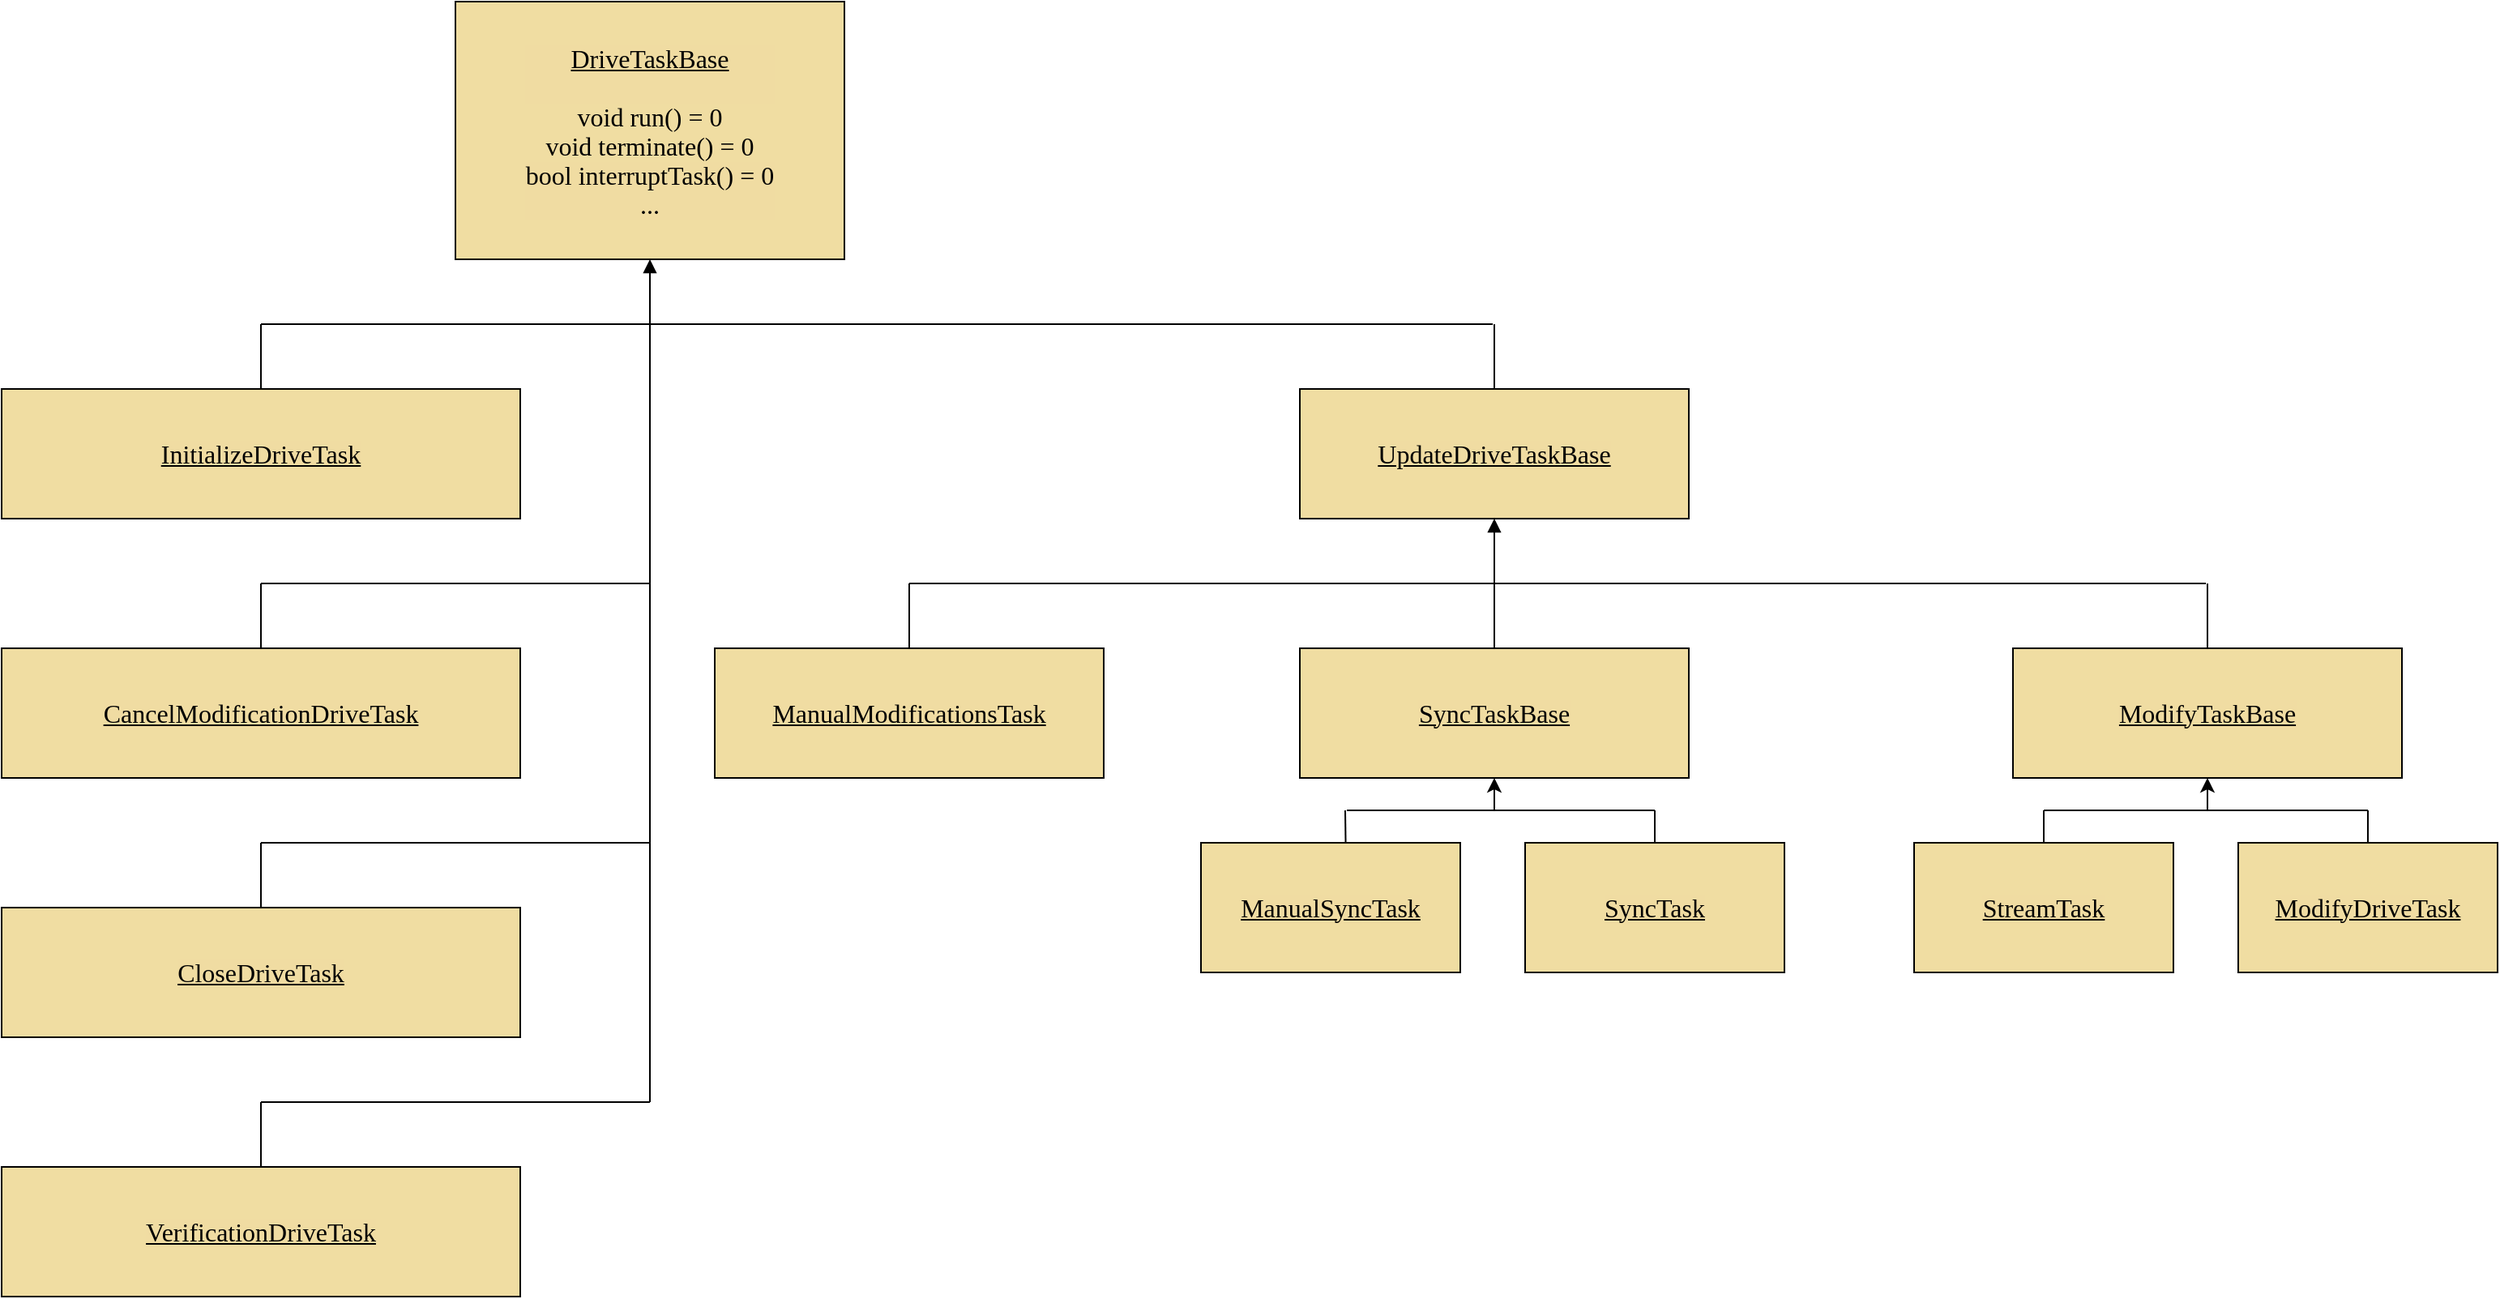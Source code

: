 <mxfile version="15.7.3" type="device"><diagram id="AzDccDtalrTE5KUaGk6o" name="Page-1"><mxGraphModel dx="1106" dy="952" grid="1" gridSize="10" guides="1" tooltips="1" connect="1" arrows="1" fold="1" page="1" pageScale="1" pageWidth="827" pageHeight="1169" math="0" shadow="0"><root><mxCell id="0"/><mxCell id="1" parent="0"/><mxCell id="iAK_bGaY-rdjvQ70K4-E-2" value="" style="edgeStyle=orthogonalEdgeStyle;rounded=0;orthogonalLoop=1;jettySize=auto;html=1;" parent="1" edge="1"><mxGeometry relative="1" as="geometry"><mxPoint x="400" y="359" as="targetPoint"/></mxGeometry></mxCell><mxCell id="iAK_bGaY-rdjvQ70K4-E-3" value="&lt;p class=&quot;p1&quot; style=&quot;margin: 0px ; font-stretch: normal ; font-size: 16px ; line-height: normal ; font-family: &amp;#34;monaco&amp;#34; ; background-color: rgb(240 , 220 , 162)&quot;&gt;&lt;u&gt;DriveTaskBase&lt;br&gt;&lt;br&gt;&lt;/u&gt;&lt;/p&gt;&lt;p class=&quot;p1&quot; style=&quot;margin: 0px ; font-stretch: normal ; font-size: 16px ; line-height: normal ; font-family: &amp;#34;monaco&amp;#34;&quot;&gt;&lt;span style=&quot;background-color: rgb(240 , 221 , 162)&quot;&gt;&lt;span class=&quot;s2&quot;&gt;void run&lt;/span&gt;&lt;span class=&quot;s1&quot;&gt;() = 0&lt;/span&gt;&lt;/span&gt;&lt;/p&gt;&lt;p class=&quot;p3&quot; style=&quot;margin: 0px ; font-stretch: normal ; font-size: 16px ; line-height: normal ; font-family: &amp;#34;monaco&amp;#34;&quot;&gt;&lt;span style=&quot;background-color: rgb(240 , 221 , 162)&quot;&gt;&lt;span class=&quot;s4&quot;&gt;void&amp;nbsp;&lt;/span&gt;&lt;span class=&quot;s2&quot;&gt;terminate&lt;/span&gt;() = 0&lt;/span&gt;&lt;br&gt;&lt;/p&gt;&lt;p class=&quot;p1&quot; style=&quot;margin: 0px ; font-stretch: normal ; font-size: 16px ; line-height: normal ; font-family: &amp;#34;monaco&amp;#34; ; background-color: rgb(240 , 220 , 162)&quot;&gt;&lt;span class=&quot;s1&quot;&gt;bool&lt;/span&gt;&lt;span class=&quot;s2&quot;&gt; &lt;/span&gt;&lt;span class=&quot;s3&quot;&gt;interruptTask&lt;/span&gt;&lt;span class=&quot;s2&quot;&gt;() = 0&lt;br&gt;...&lt;/span&gt;&lt;/p&gt;" style="rounded=0;whiteSpace=wrap;html=1;fillColor=#F0DDA2;" parent="1" vertex="1"><mxGeometry x="280" y="81" width="240" height="159" as="geometry"/></mxCell><mxCell id="iAK_bGaY-rdjvQ70K4-E-6" value="&lt;p class=&quot;p1&quot; style=&quot;margin: 0px ; font-stretch: normal ; font-size: 16px ; line-height: normal ; font-family: &amp;#34;monaco&amp;#34; ; background-color: rgb(240 , 220 , 162)&quot;&gt;&lt;u&gt;InitializeDriveTask&lt;/u&gt;&lt;br&gt;&lt;/p&gt;" style="rounded=0;whiteSpace=wrap;html=1;fillColor=#F0DDA2;" parent="1" vertex="1"><mxGeometry y="320" width="320" height="80" as="geometry"/></mxCell><mxCell id="iAK_bGaY-rdjvQ70K4-E-8" value="" style="endArrow=block;html=1;rounded=0;fontColor=#000000;entryX=0.5;entryY=1;entryDx=0;entryDy=0;endFill=1;" parent="1" target="iAK_bGaY-rdjvQ70K4-E-3" edge="1"><mxGeometry width="50" height="50" relative="1" as="geometry"><mxPoint x="400" y="280" as="sourcePoint"/><mxPoint x="430" y="260" as="targetPoint"/></mxGeometry></mxCell><mxCell id="iAK_bGaY-rdjvQ70K4-E-9" value="" style="endArrow=none;html=1;rounded=0;fontColor=#000000;" parent="1" edge="1"><mxGeometry width="50" height="50" relative="1" as="geometry"><mxPoint x="160" y="280" as="sourcePoint"/><mxPoint x="920" y="280" as="targetPoint"/></mxGeometry></mxCell><mxCell id="iAK_bGaY-rdjvQ70K4-E-10" value="" style="endArrow=none;html=1;rounded=0;fontColor=#000000;exitX=0.5;exitY=0;exitDx=0;exitDy=0;" parent="1" source="iAK_bGaY-rdjvQ70K4-E-6" edge="1"><mxGeometry width="50" height="50" relative="1" as="geometry"><mxPoint x="230" y="460" as="sourcePoint"/><mxPoint x="160" y="280" as="targetPoint"/></mxGeometry></mxCell><mxCell id="iAK_bGaY-rdjvQ70K4-E-11" value="" style="endArrow=none;html=1;rounded=0;fontColor=#000000;" parent="1" edge="1"><mxGeometry width="50" height="50" relative="1" as="geometry"><mxPoint x="400" y="760" as="sourcePoint"/><mxPoint x="400" y="280" as="targetPoint"/></mxGeometry></mxCell><mxCell id="iAK_bGaY-rdjvQ70K4-E-12" value="&lt;p class=&quot;p1&quot; style=&quot;margin: 0px ; font-stretch: normal ; font-size: 16px ; line-height: normal ; font-family: &amp;#34;monaco&amp;#34; ; background-color: rgb(240 , 220 , 162)&quot;&gt;&lt;u&gt;CancelModificationDriveTask&lt;/u&gt;&lt;br&gt;&lt;/p&gt;" style="rounded=0;whiteSpace=wrap;html=1;fillColor=#F0DDA2;" parent="1" vertex="1"><mxGeometry y="480" width="320" height="80" as="geometry"/></mxCell><mxCell id="iAK_bGaY-rdjvQ70K4-E-13" value="" style="endArrow=none;html=1;rounded=0;fontColor=#000000;exitX=0.5;exitY=0;exitDx=0;exitDy=0;" parent="1" source="iAK_bGaY-rdjvQ70K4-E-12" edge="1"><mxGeometry width="50" height="50" relative="1" as="geometry"><mxPoint x="170" y="470" as="sourcePoint"/><mxPoint x="160" y="440" as="targetPoint"/></mxGeometry></mxCell><mxCell id="iAK_bGaY-rdjvQ70K4-E-14" value="" style="endArrow=none;html=1;rounded=0;fontColor=#000000;" parent="1" edge="1"><mxGeometry width="50" height="50" relative="1" as="geometry"><mxPoint x="160" y="440" as="sourcePoint"/><mxPoint x="400" y="440" as="targetPoint"/></mxGeometry></mxCell><mxCell id="iAK_bGaY-rdjvQ70K4-E-15" value="&lt;p class=&quot;p1&quot; style=&quot;margin: 0px ; font-stretch: normal ; font-size: 16px ; line-height: normal ; font-family: &amp;#34;monaco&amp;#34; ; background-color: rgb(240 , 220 , 162)&quot;&gt;&lt;u&gt;CloseDriveTask&lt;/u&gt;&lt;br&gt;&lt;/p&gt;" style="rounded=0;whiteSpace=wrap;html=1;fillColor=#F0DDA2;" parent="1" vertex="1"><mxGeometry y="640" width="320" height="80" as="geometry"/></mxCell><mxCell id="iAK_bGaY-rdjvQ70K4-E-16" value="" style="endArrow=none;html=1;rounded=0;fontColor=#000000;exitX=0.5;exitY=0;exitDx=0;exitDy=0;" parent="1" source="iAK_bGaY-rdjvQ70K4-E-15" edge="1"><mxGeometry width="50" height="50" relative="1" as="geometry"><mxPoint x="180" y="640" as="sourcePoint"/><mxPoint x="160" y="600" as="targetPoint"/></mxGeometry></mxCell><mxCell id="iAK_bGaY-rdjvQ70K4-E-17" value="" style="endArrow=none;html=1;rounded=0;fontColor=#000000;" parent="1" edge="1"><mxGeometry width="50" height="50" relative="1" as="geometry"><mxPoint x="160" y="600" as="sourcePoint"/><mxPoint x="400" y="600" as="targetPoint"/></mxGeometry></mxCell><mxCell id="iAK_bGaY-rdjvQ70K4-E-18" value="&lt;p class=&quot;p1&quot; style=&quot;margin: 0px ; font-stretch: normal ; font-size: 16px ; line-height: normal ; font-family: &amp;#34;monaco&amp;#34; ; background-color: rgb(240 , 220 , 162)&quot;&gt;&lt;u&gt;VerificationDriveTask&lt;/u&gt;&lt;br&gt;&lt;/p&gt;" style="rounded=0;whiteSpace=wrap;html=1;fillColor=#F0DDA2;" parent="1" vertex="1"><mxGeometry y="800" width="320" height="80" as="geometry"/></mxCell><mxCell id="iAK_bGaY-rdjvQ70K4-E-19" value="" style="endArrow=none;html=1;rounded=0;fontColor=#000000;exitX=0.5;exitY=0;exitDx=0;exitDy=0;" parent="1" source="iAK_bGaY-rdjvQ70K4-E-18" edge="1"><mxGeometry width="50" height="50" relative="1" as="geometry"><mxPoint x="420" y="760" as="sourcePoint"/><mxPoint x="160" y="760" as="targetPoint"/></mxGeometry></mxCell><mxCell id="iAK_bGaY-rdjvQ70K4-E-20" value="" style="endArrow=none;html=1;rounded=0;fontColor=#000000;" parent="1" edge="1"><mxGeometry width="50" height="50" relative="1" as="geometry"><mxPoint x="160" y="760" as="sourcePoint"/><mxPoint x="400" y="760" as="targetPoint"/></mxGeometry></mxCell><mxCell id="iAK_bGaY-rdjvQ70K4-E-21" value="&lt;p class=&quot;p1&quot; style=&quot;margin: 0px ; font-stretch: normal ; font-size: 16px ; line-height: normal ; font-family: &amp;#34;monaco&amp;#34; ; background-color: rgb(240 , 220 , 162)&quot;&gt;&lt;u&gt;UpdateDriveTaskBase&lt;/u&gt;&lt;br&gt;&lt;/p&gt;" style="rounded=0;whiteSpace=wrap;html=1;fillColor=#F0DDA2;" parent="1" vertex="1"><mxGeometry x="801" y="320" width="240" height="80" as="geometry"/></mxCell><mxCell id="iAK_bGaY-rdjvQ70K4-E-22" value="" style="endArrow=none;html=1;rounded=0;fontColor=#000000;exitX=0.5;exitY=0;exitDx=0;exitDy=0;" parent="1" source="iAK_bGaY-rdjvQ70K4-E-21" edge="1"><mxGeometry width="50" height="50" relative="1" as="geometry"><mxPoint x="560" y="560" as="sourcePoint"/><mxPoint x="921" y="280" as="targetPoint"/></mxGeometry></mxCell><mxCell id="iAK_bGaY-rdjvQ70K4-E-23" value="&lt;p class=&quot;p1&quot; style=&quot;margin: 0px ; font-stretch: normal ; font-size: 16px ; line-height: normal ; font-family: &amp;#34;monaco&amp;#34; ; background-color: rgb(240 , 220 , 162)&quot;&gt;&lt;u&gt;ModifyTaskBase&lt;/u&gt;&lt;br&gt;&lt;/p&gt;" style="rounded=0;whiteSpace=wrap;html=1;fillColor=#F0DDA2;" parent="1" vertex="1"><mxGeometry x="1241" y="480" width="240" height="80" as="geometry"/></mxCell><mxCell id="iAK_bGaY-rdjvQ70K4-E-24" value="" style="endArrow=none;html=1;rounded=0;fontColor=#000000;" parent="1" edge="1"><mxGeometry width="50" height="50" relative="1" as="geometry"><mxPoint x="560" y="440" as="sourcePoint"/><mxPoint x="1360" y="440" as="targetPoint"/></mxGeometry></mxCell><mxCell id="iAK_bGaY-rdjvQ70K4-E-25" value="" style="endArrow=block;html=1;rounded=0;fontColor=#000000;entryX=0.5;entryY=1;entryDx=0;entryDy=0;endFill=1;exitX=0.5;exitY=0;exitDx=0;exitDy=0;" parent="1" source="iAK_bGaY-rdjvQ70K4-E-35" target="iAK_bGaY-rdjvQ70K4-E-21" edge="1"><mxGeometry width="50" height="50" relative="1" as="geometry"><mxPoint x="600" y="440" as="sourcePoint"/><mxPoint x="410" y="250" as="targetPoint"/></mxGeometry></mxCell><mxCell id="iAK_bGaY-rdjvQ70K4-E-26" value="" style="endArrow=none;html=1;rounded=0;fontColor=#000000;exitX=0.5;exitY=0;exitDx=0;exitDy=0;" parent="1" source="iAK_bGaY-rdjvQ70K4-E-23" edge="1"><mxGeometry width="50" height="50" relative="1" as="geometry"><mxPoint x="1411" y="410" as="sourcePoint"/><mxPoint x="1361" y="440" as="targetPoint"/></mxGeometry></mxCell><mxCell id="iAK_bGaY-rdjvQ70K4-E-27" value="" style="endArrow=none;html=1;rounded=0;fontColor=#000000;exitX=0.5;exitY=0;exitDx=0;exitDy=0;" parent="1" source="iAK_bGaY-rdjvQ70K4-E-45" edge="1"><mxGeometry width="50" height="50" relative="1" as="geometry"><mxPoint x="560" y="680" as="sourcePoint"/><mxPoint x="560" y="440" as="targetPoint"/></mxGeometry></mxCell><mxCell id="iAK_bGaY-rdjvQ70K4-E-28" value="" style="endArrow=classic;html=1;rounded=0;fontColor=#000000;entryX=0.5;entryY=1;entryDx=0;entryDy=0;" parent="1" target="iAK_bGaY-rdjvQ70K4-E-23" edge="1"><mxGeometry width="50" height="50" relative="1" as="geometry"><mxPoint x="1361" y="580" as="sourcePoint"/><mxPoint x="790" y="590" as="targetPoint"/></mxGeometry></mxCell><mxCell id="iAK_bGaY-rdjvQ70K4-E-29" value="&lt;p class=&quot;p1&quot; style=&quot;margin: 0px ; font-stretch: normal ; font-size: 16px ; line-height: normal ; font-family: &amp;#34;monaco&amp;#34; ; background-color: rgb(240 , 220 , 162)&quot;&gt;&lt;u&gt;ModifyDriveTask&lt;/u&gt;&lt;/p&gt;" style="rounded=0;whiteSpace=wrap;html=1;fillColor=#F0DDA2;" parent="1" vertex="1"><mxGeometry x="1380" y="600" width="160" height="80" as="geometry"/></mxCell><mxCell id="iAK_bGaY-rdjvQ70K4-E-30" value="&lt;p class=&quot;p1&quot; style=&quot;margin: 0px ; font-stretch: normal ; font-size: 16px ; line-height: normal ; font-family: &amp;#34;monaco&amp;#34; ; background-color: rgb(240 , 220 , 162)&quot;&gt;&lt;u&gt;StreamTask&lt;/u&gt;&lt;/p&gt;" style="rounded=0;whiteSpace=wrap;html=1;fillColor=#F0DDA2;" parent="1" vertex="1"><mxGeometry x="1180" y="600" width="160" height="80" as="geometry"/></mxCell><mxCell id="iAK_bGaY-rdjvQ70K4-E-31" value="" style="endArrow=none;html=1;rounded=0;fontColor=#000000;" parent="1" edge="1"><mxGeometry width="50" height="50" relative="1" as="geometry"><mxPoint x="1260" y="580" as="sourcePoint"/><mxPoint x="1460" y="580" as="targetPoint"/></mxGeometry></mxCell><mxCell id="iAK_bGaY-rdjvQ70K4-E-32" value="" style="endArrow=none;html=1;rounded=0;fontColor=#000000;endFill=0;entryX=0.5;entryY=0;entryDx=0;entryDy=0;" parent="1" target="iAK_bGaY-rdjvQ70K4-E-29" edge="1"><mxGeometry width="50" height="50" relative="1" as="geometry"><mxPoint x="1460" y="580" as="sourcePoint"/><mxPoint x="920" y="600" as="targetPoint"/></mxGeometry></mxCell><mxCell id="iAK_bGaY-rdjvQ70K4-E-34" value="" style="endArrow=none;html=1;rounded=0;fontColor=#000000;exitX=0.5;exitY=0;exitDx=0;exitDy=0;" parent="1" source="iAK_bGaY-rdjvQ70K4-E-30" edge="1"><mxGeometry width="50" height="50" relative="1" as="geometry"><mxPoint x="680" y="630" as="sourcePoint"/><mxPoint x="1260" y="580" as="targetPoint"/></mxGeometry></mxCell><mxCell id="iAK_bGaY-rdjvQ70K4-E-35" value="&lt;p class=&quot;p1&quot; style=&quot;margin: 0px ; font-stretch: normal ; line-height: normal ; background-color: rgb(240 , 220 , 162)&quot;&gt;&lt;font face=&quot;monaco&quot;&gt;&lt;span style=&quot;font-size: 16px&quot;&gt;&lt;u&gt;SyncTaskBase&lt;/u&gt;&lt;/span&gt;&lt;/font&gt;&lt;br&gt;&lt;/p&gt;" style="rounded=0;whiteSpace=wrap;html=1;fillColor=#F0DDA2;" parent="1" vertex="1"><mxGeometry x="801" y="480" width="240" height="80" as="geometry"/></mxCell><mxCell id="iAK_bGaY-rdjvQ70K4-E-38" value="&lt;p class=&quot;p1&quot; style=&quot;margin: 0px ; font-stretch: normal ; font-size: 16px ; line-height: normal ; font-family: &amp;#34;monaco&amp;#34; ; background-color: rgb(240 , 220 , 162)&quot;&gt;&lt;u&gt;SyncTask&lt;/u&gt;&lt;/p&gt;" style="rounded=0;whiteSpace=wrap;html=1;fillColor=#F0DDA2;" parent="1" vertex="1"><mxGeometry x="940" y="600" width="160" height="80" as="geometry"/></mxCell><mxCell id="iAK_bGaY-rdjvQ70K4-E-39" value="&lt;p class=&quot;p1&quot; style=&quot;margin: 0px ; font-stretch: normal ; font-size: 16px ; line-height: normal ; font-family: &amp;#34;monaco&amp;#34; ; background-color: rgb(240 , 220 , 162)&quot;&gt;&lt;u&gt;ManualSyncTask&lt;/u&gt;&lt;/p&gt;" style="rounded=0;whiteSpace=wrap;html=1;fillColor=#F0DDA2;" parent="1" vertex="1"><mxGeometry x="740" y="600" width="160" height="80" as="geometry"/></mxCell><mxCell id="iAK_bGaY-rdjvQ70K4-E-40" value="" style="endArrow=none;html=1;rounded=0;fontColor=#000000;" parent="1" edge="1"><mxGeometry width="50" height="50" relative="1" as="geometry"><mxPoint x="830" y="580" as="sourcePoint"/><mxPoint x="1020" y="580" as="targetPoint"/></mxGeometry></mxCell><mxCell id="iAK_bGaY-rdjvQ70K4-E-41" value="" style="endArrow=classic;html=1;rounded=0;fontColor=#000000;entryX=0.5;entryY=1;entryDx=0;entryDy=0;" parent="1" target="iAK_bGaY-rdjvQ70K4-E-35" edge="1"><mxGeometry width="50" height="50" relative="1" as="geometry"><mxPoint x="921" y="580" as="sourcePoint"/><mxPoint x="770" y="290" as="targetPoint"/></mxGeometry></mxCell><mxCell id="iAK_bGaY-rdjvQ70K4-E-42" value="" style="endArrow=none;html=1;rounded=0;fontColor=#000000;exitX=0.5;exitY=0;exitDx=0;exitDy=0;" parent="1" source="iAK_bGaY-rdjvQ70K4-E-38" edge="1"><mxGeometry width="50" height="50" relative="1" as="geometry"><mxPoint x="1070" y="500" as="sourcePoint"/><mxPoint x="1020" y="580" as="targetPoint"/></mxGeometry></mxCell><mxCell id="iAK_bGaY-rdjvQ70K4-E-45" value="&lt;p class=&quot;p1&quot; style=&quot;margin: 0px ; font-stretch: normal ; font-size: 16px ; line-height: normal ; font-family: &amp;#34;monaco&amp;#34; ; background-color: rgb(240 , 220 , 162)&quot;&gt;&lt;u&gt;ManualModificationsTask&lt;/u&gt;&lt;br&gt;&lt;/p&gt;" style="rounded=0;whiteSpace=wrap;html=1;fillColor=#F0DDA2;" parent="1" vertex="1"><mxGeometry x="440" y="480" width="240" height="80" as="geometry"/></mxCell><mxCell id="iAK_bGaY-rdjvQ70K4-E-58" value="" style="endArrow=none;html=1;rounded=0;fontColor=#000000;exitX=0.558;exitY=0.004;exitDx=0;exitDy=0;exitPerimeter=0;" parent="1" source="iAK_bGaY-rdjvQ70K4-E-39" edge="1"><mxGeometry width="50" height="50" relative="1" as="geometry"><mxPoint x="800" y="600" as="sourcePoint"/><mxPoint x="829" y="580" as="targetPoint"/></mxGeometry></mxCell></root></mxGraphModel></diagram></mxfile>